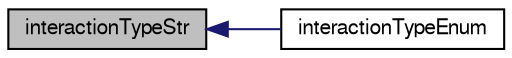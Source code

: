 digraph "interactionTypeStr"
{
  bgcolor="transparent";
  edge [fontname="FreeSans",fontsize="10",labelfontname="FreeSans",labelfontsize="10"];
  node [fontname="FreeSans",fontsize="10",shape=record];
  rankdir="LR";
  Node667 [label="interactionTypeStr",height=0.2,width=0.4,color="black", fillcolor="grey75", style="filled", fontcolor="black"];
  Node667 -> Node668 [dir="back",color="midnightblue",fontsize="10",style="solid",fontname="FreeSans"];
  Node668 [label="interactionTypeEnum",height=0.2,width=0.4,color="black",URL="$a24374.html#a39f882b2cda6c4d8d13f4d5c8a0eeda3"];
}
